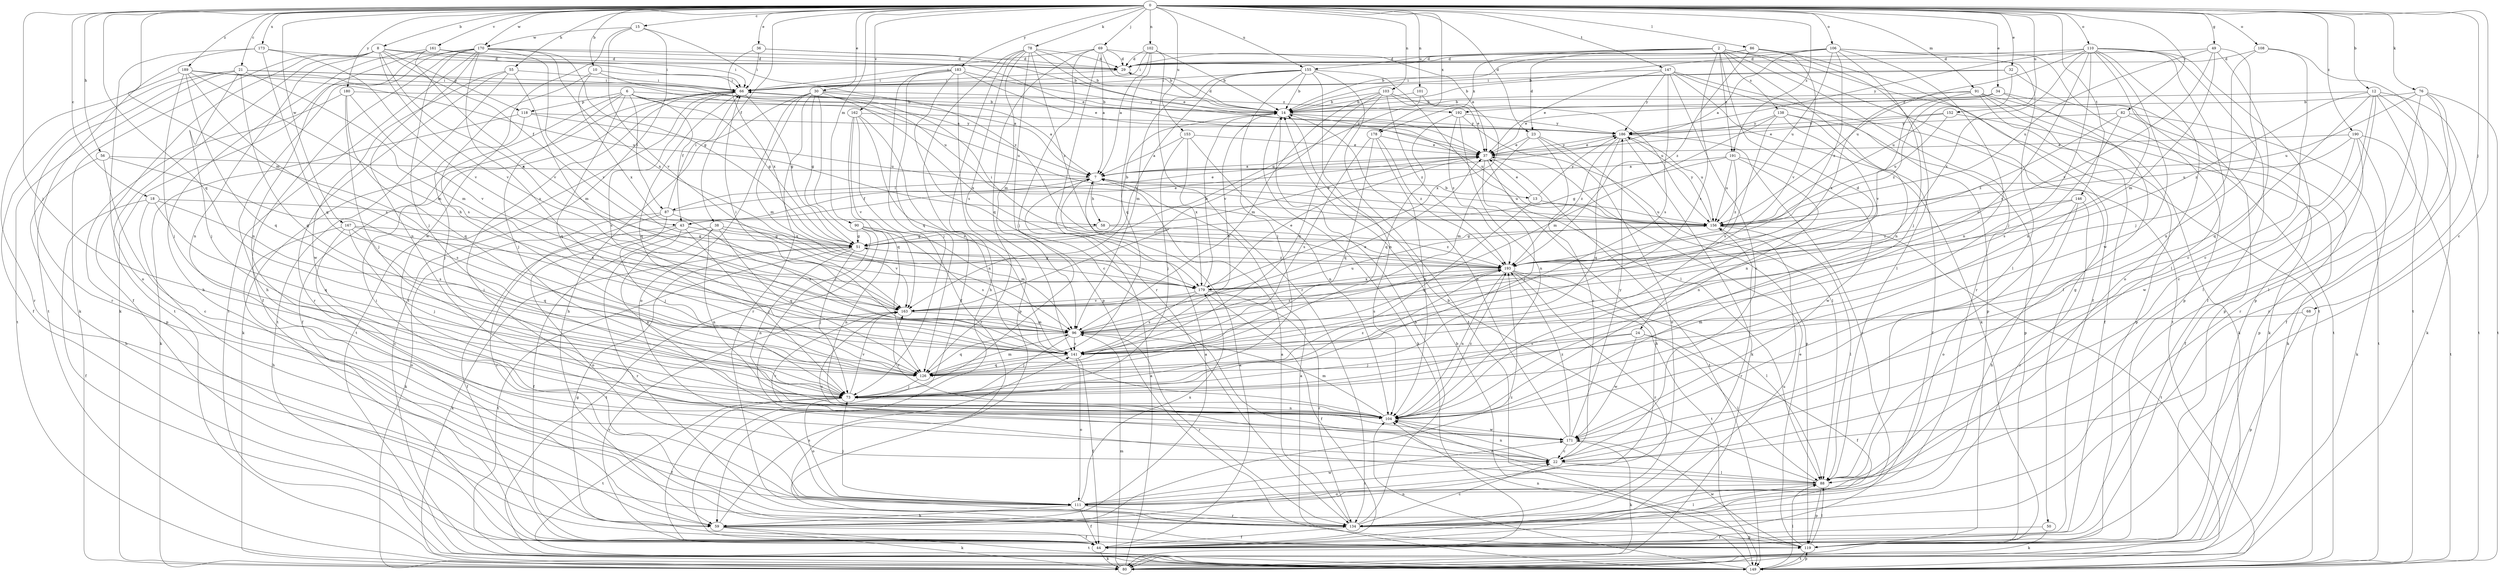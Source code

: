 strict digraph  {
0;
2;
6;
7;
8;
10;
12;
13;
14;
15;
18;
21;
22;
23;
24;
29;
30;
32;
34;
36;
37;
38;
43;
44;
49;
50;
51;
55;
56;
58;
59;
66;
68;
69;
73;
76;
78;
80;
82;
86;
87;
88;
90;
91;
96;
101;
102;
103;
104;
106;
108;
110;
111;
118;
119;
126;
134;
138;
141;
146;
147;
149;
152;
153;
155;
156;
161;
162;
163;
167;
170;
171;
173;
178;
179;
180;
183;
186;
189;
190;
191;
192;
193;
0 -> 8  [label=b];
0 -> 10  [label=b];
0 -> 12  [label=b];
0 -> 15  [label=c];
0 -> 18  [label=c];
0 -> 21  [label=c];
0 -> 22  [label=c];
0 -> 23  [label=d];
0 -> 30  [label=e];
0 -> 32  [label=e];
0 -> 34  [label=e];
0 -> 36  [label=e];
0 -> 38  [label=f];
0 -> 49  [label=g];
0 -> 55  [label=h];
0 -> 56  [label=h];
0 -> 68  [label=j];
0 -> 69  [label=j];
0 -> 73  [label=j];
0 -> 76  [label=k];
0 -> 78  [label=k];
0 -> 82  [label=l];
0 -> 86  [label=l];
0 -> 90  [label=m];
0 -> 91  [label=m];
0 -> 96  [label=m];
0 -> 101  [label=n];
0 -> 102  [label=n];
0 -> 103  [label=n];
0 -> 106  [label=o];
0 -> 108  [label=o];
0 -> 110  [label=o];
0 -> 126  [label=q];
0 -> 146  [label=t];
0 -> 147  [label=t];
0 -> 152  [label=u];
0 -> 153  [label=u];
0 -> 155  [label=u];
0 -> 161  [label=v];
0 -> 162  [label=v];
0 -> 167  [label=w];
0 -> 170  [label=w];
0 -> 173  [label=x];
0 -> 178  [label=x];
0 -> 180  [label=y];
0 -> 183  [label=y];
0 -> 189  [label=z];
0 -> 190  [label=z];
0 -> 191  [label=z];
2 -> 23  [label=d];
2 -> 24  [label=d];
2 -> 29  [label=d];
2 -> 50  [label=g];
2 -> 104  [label=n];
2 -> 134  [label=r];
2 -> 138  [label=s];
2 -> 141  [label=s];
2 -> 149  [label=t];
2 -> 155  [label=u];
2 -> 178  [label=x];
2 -> 191  [label=z];
6 -> 43  [label=f];
6 -> 51  [label=g];
6 -> 73  [label=j];
6 -> 80  [label=k];
6 -> 87  [label=l];
6 -> 118  [label=p];
6 -> 126  [label=q];
6 -> 156  [label=u];
6 -> 192  [label=z];
7 -> 13  [label=b];
7 -> 43  [label=f];
7 -> 58  [label=h];
7 -> 87  [label=l];
7 -> 156  [label=u];
8 -> 29  [label=d];
8 -> 43  [label=f];
8 -> 44  [label=f];
8 -> 66  [label=i];
8 -> 80  [label=k];
8 -> 104  [label=n];
8 -> 118  [label=p];
8 -> 149  [label=t];
8 -> 163  [label=v];
8 -> 179  [label=x];
10 -> 66  [label=i];
10 -> 141  [label=s];
10 -> 156  [label=u];
10 -> 179  [label=x];
12 -> 22  [label=c];
12 -> 80  [label=k];
12 -> 88  [label=l];
12 -> 126  [label=q];
12 -> 134  [label=r];
12 -> 149  [label=t];
12 -> 192  [label=z];
12 -> 193  [label=z];
13 -> 37  [label=e];
13 -> 126  [label=q];
13 -> 156  [label=u];
13 -> 186  [label=y];
14 -> 29  [label=d];
14 -> 80  [label=k];
14 -> 156  [label=u];
14 -> 186  [label=y];
15 -> 149  [label=t];
15 -> 163  [label=v];
15 -> 170  [label=w];
15 -> 171  [label=w];
15 -> 193  [label=z];
18 -> 44  [label=f];
18 -> 58  [label=h];
18 -> 59  [label=h];
18 -> 126  [label=q];
18 -> 141  [label=s];
21 -> 7  [label=a];
21 -> 44  [label=f];
21 -> 66  [label=i];
21 -> 73  [label=j];
21 -> 96  [label=m];
21 -> 126  [label=q];
21 -> 134  [label=r];
21 -> 149  [label=t];
22 -> 88  [label=l];
22 -> 104  [label=n];
22 -> 163  [label=v];
23 -> 22  [label=c];
23 -> 37  [label=e];
23 -> 96  [label=m];
23 -> 111  [label=o];
23 -> 119  [label=p];
24 -> 44  [label=f];
24 -> 73  [label=j];
24 -> 88  [label=l];
24 -> 141  [label=s];
24 -> 171  [label=w];
29 -> 66  [label=i];
30 -> 7  [label=a];
30 -> 14  [label=b];
30 -> 22  [label=c];
30 -> 51  [label=g];
30 -> 59  [label=h];
30 -> 96  [label=m];
30 -> 111  [label=o];
30 -> 134  [label=r];
30 -> 179  [label=x];
32 -> 14  [label=b];
32 -> 66  [label=i];
32 -> 119  [label=p];
32 -> 156  [label=u];
34 -> 14  [label=b];
34 -> 37  [label=e];
34 -> 80  [label=k];
34 -> 88  [label=l];
34 -> 193  [label=z];
36 -> 14  [label=b];
36 -> 29  [label=d];
36 -> 66  [label=i];
36 -> 179  [label=x];
37 -> 7  [label=a];
37 -> 59  [label=h];
37 -> 73  [label=j];
37 -> 149  [label=t];
37 -> 186  [label=y];
38 -> 44  [label=f];
38 -> 51  [label=g];
38 -> 104  [label=n];
38 -> 126  [label=q];
38 -> 134  [label=r];
38 -> 163  [label=v];
43 -> 37  [label=e];
43 -> 44  [label=f];
43 -> 51  [label=g];
43 -> 73  [label=j];
43 -> 104  [label=n];
43 -> 111  [label=o];
44 -> 7  [label=a];
44 -> 80  [label=k];
44 -> 156  [label=u];
44 -> 163  [label=v];
49 -> 22  [label=c];
49 -> 29  [label=d];
49 -> 96  [label=m];
49 -> 104  [label=n];
49 -> 156  [label=u];
49 -> 163  [label=v];
50 -> 44  [label=f];
50 -> 80  [label=k];
51 -> 14  [label=b];
51 -> 73  [label=j];
51 -> 80  [label=k];
51 -> 104  [label=n];
51 -> 149  [label=t];
51 -> 193  [label=z];
55 -> 66  [label=i];
55 -> 96  [label=m];
55 -> 134  [label=r];
55 -> 149  [label=t];
55 -> 171  [label=w];
56 -> 7  [label=a];
56 -> 22  [label=c];
56 -> 59  [label=h];
56 -> 141  [label=s];
58 -> 37  [label=e];
58 -> 51  [label=g];
58 -> 193  [label=z];
59 -> 7  [label=a];
59 -> 44  [label=f];
59 -> 80  [label=k];
59 -> 141  [label=s];
59 -> 149  [label=t];
59 -> 193  [label=z];
66 -> 14  [label=b];
66 -> 44  [label=f];
66 -> 51  [label=g];
66 -> 126  [label=q];
66 -> 141  [label=s];
66 -> 149  [label=t];
68 -> 96  [label=m];
68 -> 119  [label=p];
69 -> 7  [label=a];
69 -> 14  [label=b];
69 -> 29  [label=d];
69 -> 37  [label=e];
69 -> 66  [label=i];
69 -> 73  [label=j];
69 -> 126  [label=q];
69 -> 134  [label=r];
73 -> 44  [label=f];
73 -> 104  [label=n];
73 -> 111  [label=o];
73 -> 149  [label=t];
73 -> 163  [label=v];
73 -> 193  [label=z];
76 -> 14  [label=b];
76 -> 44  [label=f];
76 -> 88  [label=l];
76 -> 134  [label=r];
76 -> 149  [label=t];
76 -> 156  [label=u];
78 -> 14  [label=b];
78 -> 29  [label=d];
78 -> 37  [label=e];
78 -> 44  [label=f];
78 -> 59  [label=h];
78 -> 96  [label=m];
78 -> 119  [label=p];
78 -> 141  [label=s];
78 -> 193  [label=z];
80 -> 7  [label=a];
80 -> 96  [label=m];
82 -> 119  [label=p];
82 -> 141  [label=s];
82 -> 149  [label=t];
82 -> 186  [label=y];
82 -> 193  [label=z];
86 -> 14  [label=b];
86 -> 29  [label=d];
86 -> 44  [label=f];
86 -> 88  [label=l];
86 -> 163  [label=v];
86 -> 193  [label=z];
87 -> 37  [label=e];
87 -> 66  [label=i];
87 -> 73  [label=j];
87 -> 80  [label=k];
87 -> 134  [label=r];
87 -> 141  [label=s];
88 -> 14  [label=b];
88 -> 66  [label=i];
88 -> 104  [label=n];
88 -> 111  [label=o];
88 -> 119  [label=p];
90 -> 51  [label=g];
90 -> 96  [label=m];
90 -> 104  [label=n];
90 -> 141  [label=s];
90 -> 149  [label=t];
91 -> 14  [label=b];
91 -> 44  [label=f];
91 -> 80  [label=k];
91 -> 119  [label=p];
91 -> 149  [label=t];
91 -> 163  [label=v];
91 -> 179  [label=x];
96 -> 37  [label=e];
96 -> 66  [label=i];
96 -> 73  [label=j];
96 -> 126  [label=q];
96 -> 134  [label=r];
96 -> 141  [label=s];
96 -> 193  [label=z];
101 -> 14  [label=b];
101 -> 51  [label=g];
101 -> 179  [label=x];
102 -> 7  [label=a];
102 -> 14  [label=b];
102 -> 29  [label=d];
102 -> 66  [label=i];
102 -> 126  [label=q];
102 -> 134  [label=r];
103 -> 14  [label=b];
103 -> 37  [label=e];
103 -> 96  [label=m];
103 -> 126  [label=q];
103 -> 156  [label=u];
103 -> 163  [label=v];
103 -> 193  [label=z];
104 -> 96  [label=m];
104 -> 163  [label=v];
104 -> 171  [label=w];
104 -> 193  [label=z];
106 -> 7  [label=a];
106 -> 14  [label=b];
106 -> 29  [label=d];
106 -> 73  [label=j];
106 -> 88  [label=l];
106 -> 104  [label=n];
106 -> 119  [label=p];
106 -> 156  [label=u];
106 -> 193  [label=z];
108 -> 22  [label=c];
108 -> 29  [label=d];
108 -> 73  [label=j];
108 -> 149  [label=t];
110 -> 29  [label=d];
110 -> 44  [label=f];
110 -> 73  [label=j];
110 -> 88  [label=l];
110 -> 104  [label=n];
110 -> 111  [label=o];
110 -> 119  [label=p];
110 -> 141  [label=s];
110 -> 156  [label=u];
110 -> 171  [label=w];
110 -> 179  [label=x];
110 -> 186  [label=y];
111 -> 22  [label=c];
111 -> 44  [label=f];
111 -> 59  [label=h];
111 -> 66  [label=i];
111 -> 73  [label=j];
111 -> 134  [label=r];
111 -> 171  [label=w];
111 -> 179  [label=x];
118 -> 73  [label=j];
118 -> 80  [label=k];
118 -> 156  [label=u];
118 -> 186  [label=y];
119 -> 37  [label=e];
119 -> 51  [label=g];
119 -> 88  [label=l];
119 -> 104  [label=n];
119 -> 149  [label=t];
119 -> 171  [label=w];
126 -> 73  [label=j];
126 -> 96  [label=m];
134 -> 7  [label=a];
134 -> 14  [label=b];
134 -> 22  [label=c];
134 -> 44  [label=f];
134 -> 88  [label=l];
134 -> 119  [label=p];
138 -> 44  [label=f];
138 -> 96  [label=m];
138 -> 104  [label=n];
138 -> 119  [label=p];
138 -> 141  [label=s];
138 -> 186  [label=y];
141 -> 14  [label=b];
141 -> 44  [label=f];
141 -> 111  [label=o];
141 -> 126  [label=q];
146 -> 59  [label=h];
146 -> 111  [label=o];
146 -> 134  [label=r];
146 -> 156  [label=u];
146 -> 193  [label=z];
147 -> 22  [label=c];
147 -> 37  [label=e];
147 -> 66  [label=i];
147 -> 80  [label=k];
147 -> 119  [label=p];
147 -> 141  [label=s];
147 -> 149  [label=t];
147 -> 186  [label=y];
149 -> 7  [label=a];
149 -> 14  [label=b];
149 -> 88  [label=l];
149 -> 104  [label=n];
149 -> 119  [label=p];
152 -> 37  [label=e];
152 -> 80  [label=k];
152 -> 156  [label=u];
152 -> 186  [label=y];
153 -> 7  [label=a];
153 -> 37  [label=e];
153 -> 73  [label=j];
153 -> 104  [label=n];
153 -> 179  [label=x];
155 -> 14  [label=b];
155 -> 66  [label=i];
155 -> 73  [label=j];
155 -> 88  [label=l];
155 -> 96  [label=m];
155 -> 104  [label=n];
155 -> 149  [label=t];
155 -> 163  [label=v];
156 -> 51  [label=g];
156 -> 88  [label=l];
156 -> 134  [label=r];
156 -> 149  [label=t];
156 -> 186  [label=y];
161 -> 29  [label=d];
161 -> 59  [label=h];
161 -> 66  [label=i];
161 -> 104  [label=n];
161 -> 163  [label=v];
162 -> 104  [label=n];
162 -> 126  [label=q];
162 -> 134  [label=r];
162 -> 141  [label=s];
162 -> 163  [label=v];
162 -> 186  [label=y];
163 -> 96  [label=m];
163 -> 156  [label=u];
167 -> 22  [label=c];
167 -> 51  [label=g];
167 -> 73  [label=j];
167 -> 111  [label=o];
167 -> 126  [label=q];
167 -> 179  [label=x];
170 -> 29  [label=d];
170 -> 37  [label=e];
170 -> 44  [label=f];
170 -> 51  [label=g];
170 -> 59  [label=h];
170 -> 73  [label=j];
170 -> 80  [label=k];
170 -> 104  [label=n];
170 -> 141  [label=s];
170 -> 149  [label=t];
170 -> 163  [label=v];
170 -> 179  [label=x];
171 -> 14  [label=b];
171 -> 22  [label=c];
171 -> 80  [label=k];
171 -> 163  [label=v];
171 -> 186  [label=y];
171 -> 193  [label=z];
173 -> 29  [label=d];
173 -> 111  [label=o];
173 -> 126  [label=q];
173 -> 149  [label=t];
173 -> 163  [label=v];
178 -> 37  [label=e];
178 -> 104  [label=n];
178 -> 126  [label=q];
178 -> 141  [label=s];
178 -> 193  [label=z];
179 -> 14  [label=b];
179 -> 37  [label=e];
179 -> 44  [label=f];
179 -> 134  [label=r];
179 -> 141  [label=s];
179 -> 163  [label=v];
180 -> 14  [label=b];
180 -> 73  [label=j];
180 -> 119  [label=p];
180 -> 126  [label=q];
180 -> 163  [label=v];
183 -> 22  [label=c];
183 -> 37  [label=e];
183 -> 66  [label=i];
183 -> 73  [label=j];
183 -> 119  [label=p];
183 -> 126  [label=q];
183 -> 186  [label=y];
186 -> 37  [label=e];
186 -> 80  [label=k];
186 -> 126  [label=q];
186 -> 134  [label=r];
186 -> 156  [label=u];
186 -> 193  [label=z];
189 -> 7  [label=a];
189 -> 66  [label=i];
189 -> 73  [label=j];
189 -> 96  [label=m];
189 -> 126  [label=q];
189 -> 134  [label=r];
189 -> 141  [label=s];
189 -> 156  [label=u];
190 -> 37  [label=e];
190 -> 44  [label=f];
190 -> 80  [label=k];
190 -> 149  [label=t];
190 -> 156  [label=u];
190 -> 171  [label=w];
191 -> 7  [label=a];
191 -> 51  [label=g];
191 -> 104  [label=n];
191 -> 156  [label=u];
191 -> 171  [label=w];
191 -> 193  [label=z];
192 -> 88  [label=l];
192 -> 104  [label=n];
192 -> 126  [label=q];
192 -> 186  [label=y];
192 -> 193  [label=z];
193 -> 51  [label=g];
193 -> 66  [label=i];
193 -> 88  [label=l];
193 -> 104  [label=n];
193 -> 134  [label=r];
193 -> 141  [label=s];
193 -> 149  [label=t];
193 -> 179  [label=x];
}
